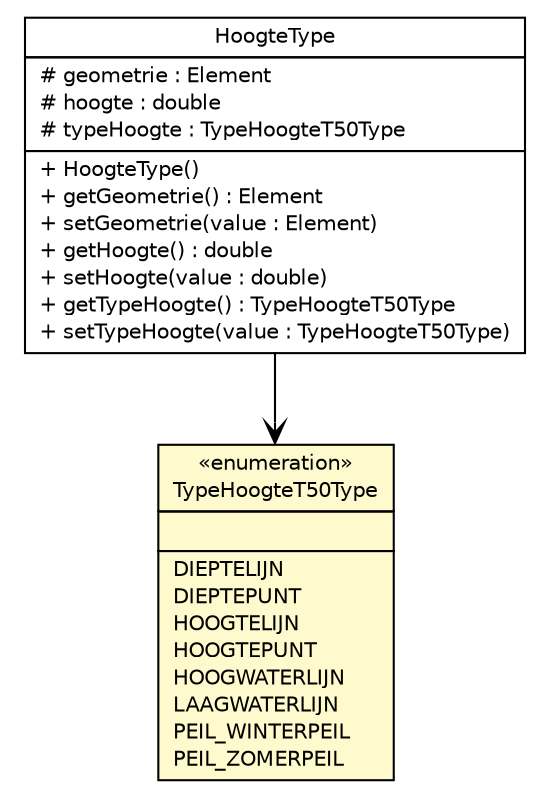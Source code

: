 #!/usr/local/bin/dot
#
# Class diagram 
# Generated by UMLGraph version R5_6-24-gf6e263 (http://www.umlgraph.org/)
#

digraph G {
	edge [fontname="Helvetica",fontsize=10,labelfontname="Helvetica",labelfontsize=10];
	node [fontname="Helvetica",fontsize=10,shape=plaintext];
	nodesep=0.25;
	ranksep=0.5;
	// nl.b3p.topnl.top50nl.TypeHoogteT50Type
	c41665 [label=<<table title="nl.b3p.topnl.top50nl.TypeHoogteT50Type" border="0" cellborder="1" cellspacing="0" cellpadding="2" port="p" bgcolor="lemonChiffon" href="./TypeHoogteT50Type.html">
		<tr><td><table border="0" cellspacing="0" cellpadding="1">
<tr><td align="center" balign="center"> &#171;enumeration&#187; </td></tr>
<tr><td align="center" balign="center"> TypeHoogteT50Type </td></tr>
		</table></td></tr>
		<tr><td><table border="0" cellspacing="0" cellpadding="1">
<tr><td align="left" balign="left">  </td></tr>
		</table></td></tr>
		<tr><td><table border="0" cellspacing="0" cellpadding="1">
<tr><td align="left" balign="left"> DIEPTELIJN </td></tr>
<tr><td align="left" balign="left"> DIEPTEPUNT </td></tr>
<tr><td align="left" balign="left"> HOOGTELIJN </td></tr>
<tr><td align="left" balign="left"> HOOGTEPUNT </td></tr>
<tr><td align="left" balign="left"> HOOGWATERLIJN </td></tr>
<tr><td align="left" balign="left"> LAAGWATERLIJN </td></tr>
<tr><td align="left" balign="left"> PEIL_WINTERPEIL </td></tr>
<tr><td align="left" balign="left"> PEIL_ZOMERPEIL </td></tr>
		</table></td></tr>
		</table>>, URL="./TypeHoogteT50Type.html", fontname="Helvetica", fontcolor="black", fontsize=10.0];
	// nl.b3p.topnl.top50nl.HoogteType
	c41700 [label=<<table title="nl.b3p.topnl.top50nl.HoogteType" border="0" cellborder="1" cellspacing="0" cellpadding="2" port="p" href="./HoogteType.html">
		<tr><td><table border="0" cellspacing="0" cellpadding="1">
<tr><td align="center" balign="center"> HoogteType </td></tr>
		</table></td></tr>
		<tr><td><table border="0" cellspacing="0" cellpadding="1">
<tr><td align="left" balign="left"> # geometrie : Element </td></tr>
<tr><td align="left" balign="left"> # hoogte : double </td></tr>
<tr><td align="left" balign="left"> # typeHoogte : TypeHoogteT50Type </td></tr>
		</table></td></tr>
		<tr><td><table border="0" cellspacing="0" cellpadding="1">
<tr><td align="left" balign="left"> + HoogteType() </td></tr>
<tr><td align="left" balign="left"> + getGeometrie() : Element </td></tr>
<tr><td align="left" balign="left"> + setGeometrie(value : Element) </td></tr>
<tr><td align="left" balign="left"> + getHoogte() : double </td></tr>
<tr><td align="left" balign="left"> + setHoogte(value : double) </td></tr>
<tr><td align="left" balign="left"> + getTypeHoogte() : TypeHoogteT50Type </td></tr>
<tr><td align="left" balign="left"> + setTypeHoogte(value : TypeHoogteT50Type) </td></tr>
		</table></td></tr>
		</table>>, URL="./HoogteType.html", fontname="Helvetica", fontcolor="black", fontsize=10.0];
	// nl.b3p.topnl.top50nl.HoogteType NAVASSOC nl.b3p.topnl.top50nl.TypeHoogteT50Type
	c41700:p -> c41665:p [taillabel="", label="", headlabel="", fontname="Helvetica", fontcolor="black", fontsize=10.0, color="black", arrowhead=open];
}


